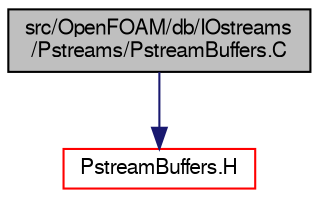 digraph "src/OpenFOAM/db/IOstreams/Pstreams/PstreamBuffers.C"
{
  bgcolor="transparent";
  edge [fontname="FreeSans",fontsize="10",labelfontname="FreeSans",labelfontsize="10"];
  node [fontname="FreeSans",fontsize="10",shape=record];
  Node0 [label="src/OpenFOAM/db/IOstreams\l/Pstreams/PstreamBuffers.C",height=0.2,width=0.4,color="black", fillcolor="grey75", style="filled", fontcolor="black"];
  Node0 -> Node1 [color="midnightblue",fontsize="10",style="solid",fontname="FreeSans"];
  Node1 [label="PstreamBuffers.H",height=0.2,width=0.4,color="red",URL="$a09140.html"];
}

